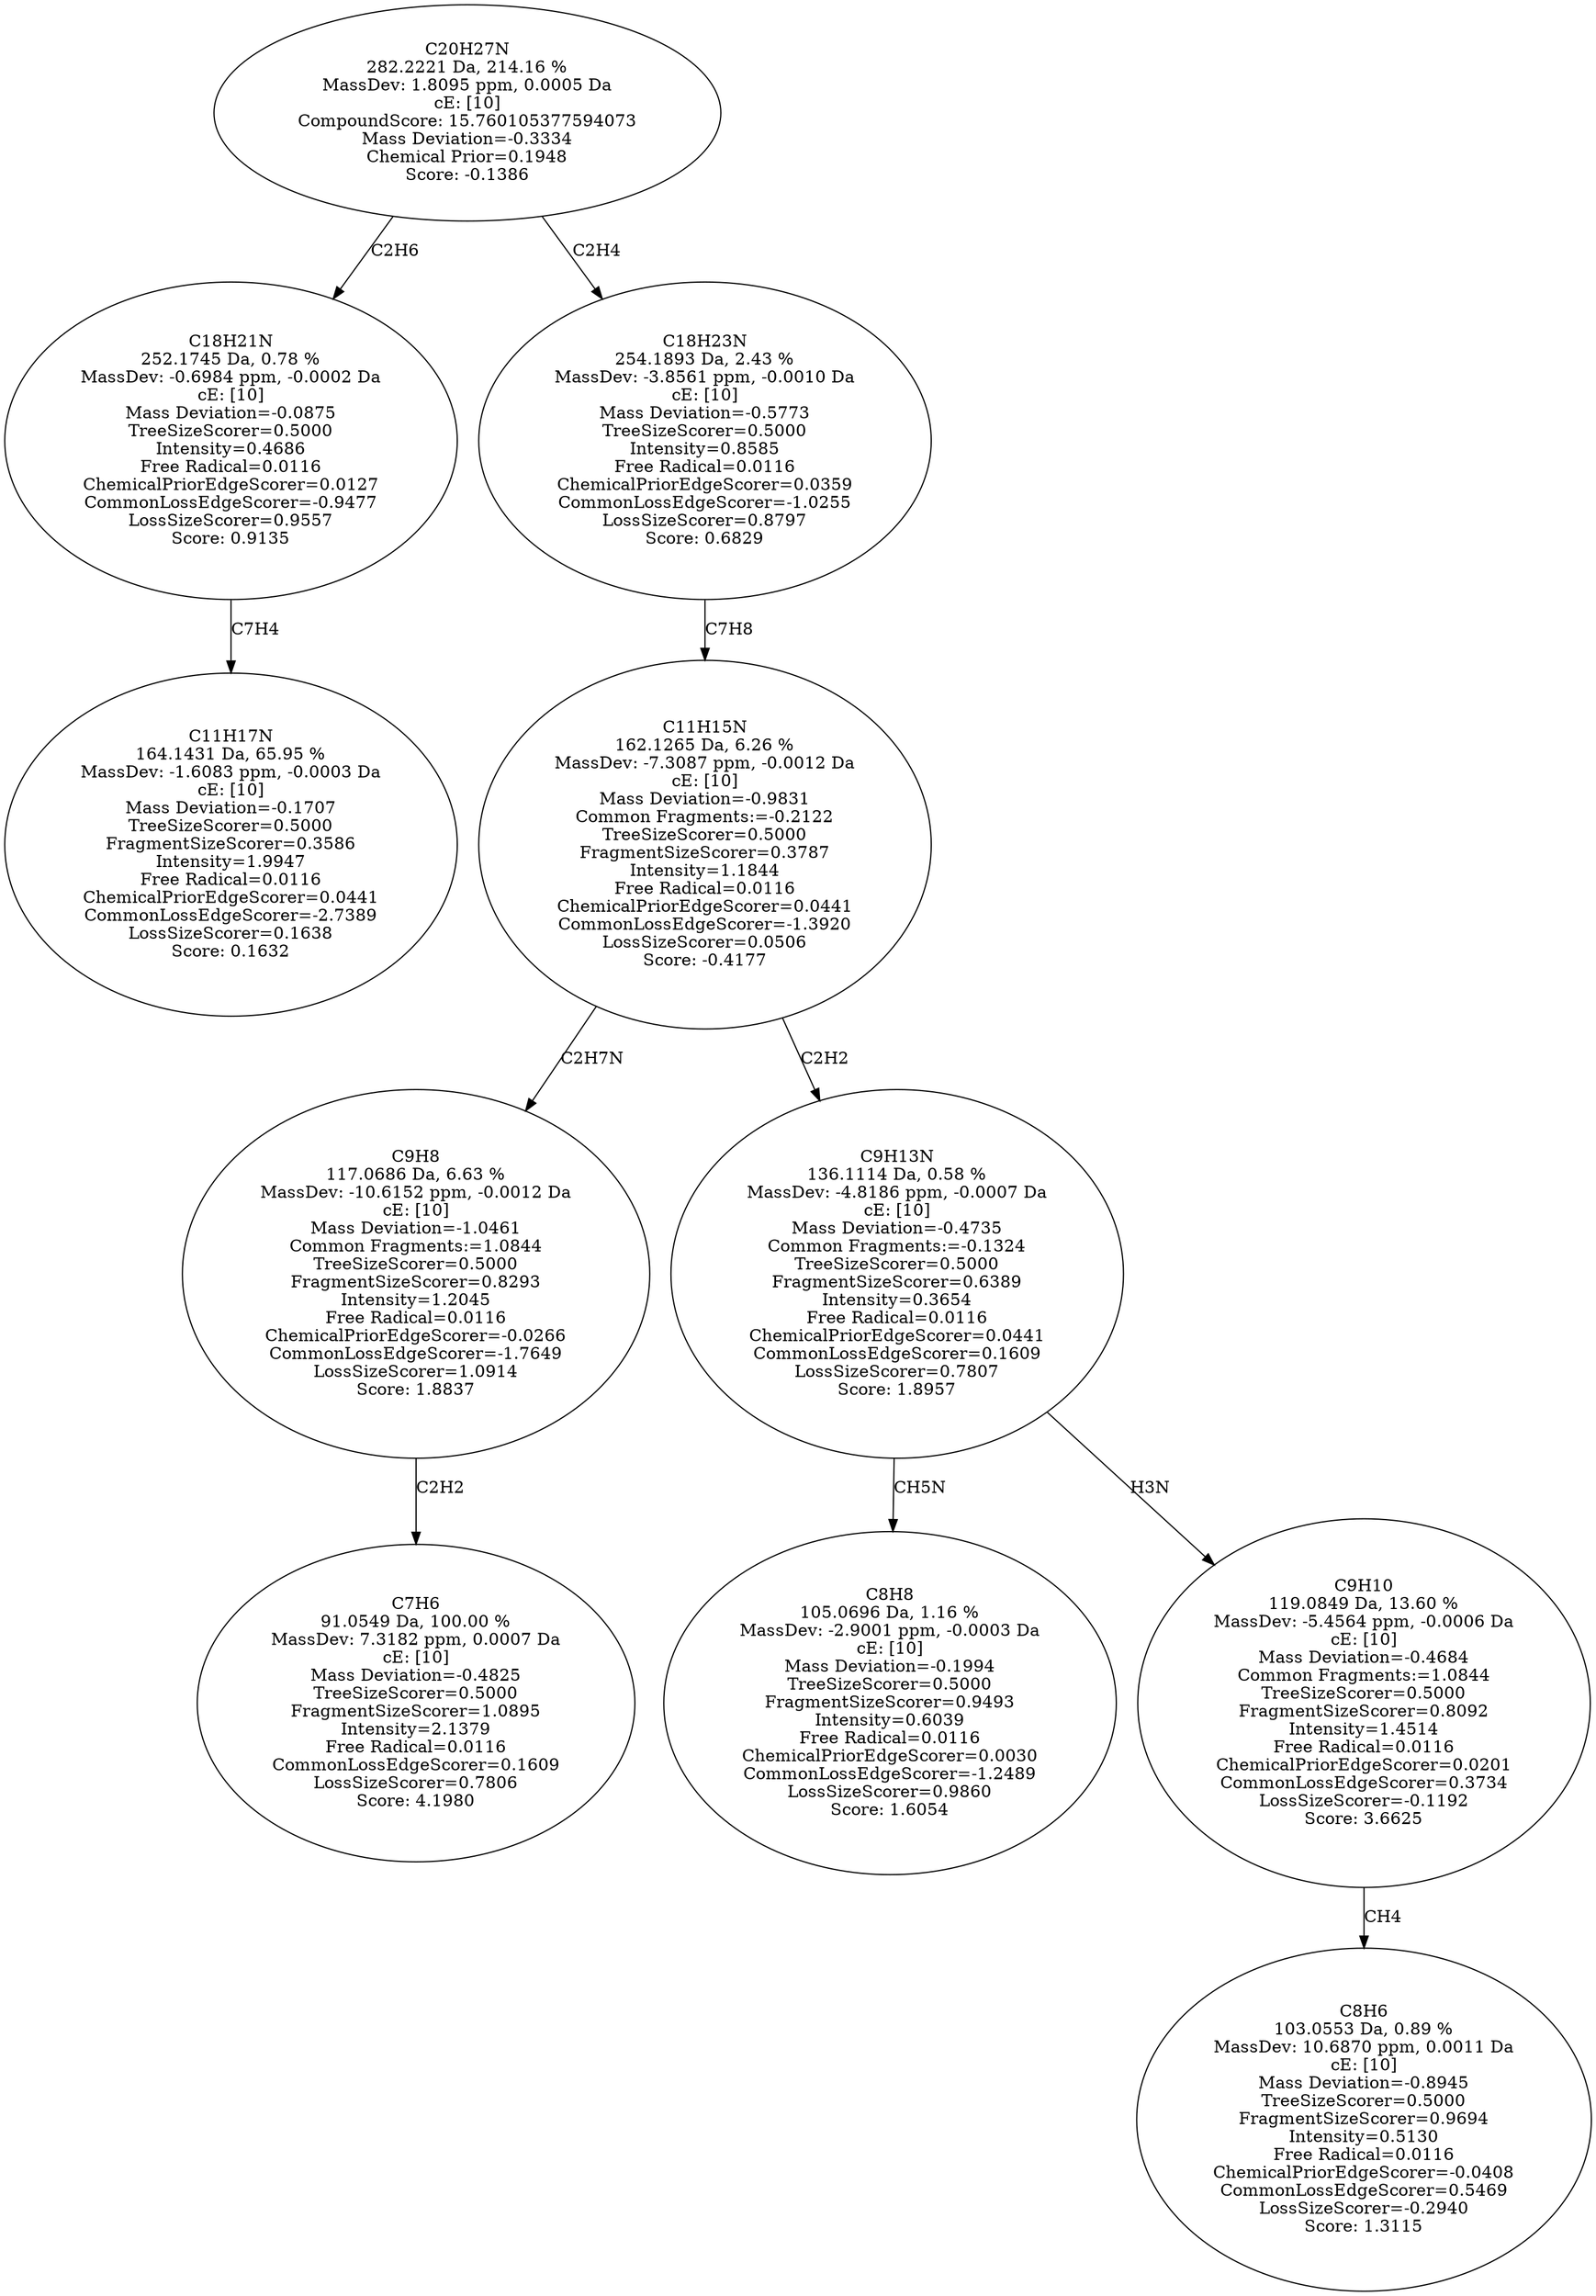 strict digraph {
v1 [label="C11H17N\n164.1431 Da, 65.95 %\nMassDev: -1.6083 ppm, -0.0003 Da\ncE: [10]\nMass Deviation=-0.1707\nTreeSizeScorer=0.5000\nFragmentSizeScorer=0.3586\nIntensity=1.9947\nFree Radical=0.0116\nChemicalPriorEdgeScorer=0.0441\nCommonLossEdgeScorer=-2.7389\nLossSizeScorer=0.1638\nScore: 0.1632"];
v2 [label="C18H21N\n252.1745 Da, 0.78 %\nMassDev: -0.6984 ppm, -0.0002 Da\ncE: [10]\nMass Deviation=-0.0875\nTreeSizeScorer=0.5000\nIntensity=0.4686\nFree Radical=0.0116\nChemicalPriorEdgeScorer=0.0127\nCommonLossEdgeScorer=-0.9477\nLossSizeScorer=0.9557\nScore: 0.9135"];
v3 [label="C7H6\n91.0549 Da, 100.00 %\nMassDev: 7.3182 ppm, 0.0007 Da\ncE: [10]\nMass Deviation=-0.4825\nTreeSizeScorer=0.5000\nFragmentSizeScorer=1.0895\nIntensity=2.1379\nFree Radical=0.0116\nCommonLossEdgeScorer=0.1609\nLossSizeScorer=0.7806\nScore: 4.1980"];
v4 [label="C9H8\n117.0686 Da, 6.63 %\nMassDev: -10.6152 ppm, -0.0012 Da\ncE: [10]\nMass Deviation=-1.0461\nCommon Fragments:=1.0844\nTreeSizeScorer=0.5000\nFragmentSizeScorer=0.8293\nIntensity=1.2045\nFree Radical=0.0116\nChemicalPriorEdgeScorer=-0.0266\nCommonLossEdgeScorer=-1.7649\nLossSizeScorer=1.0914\nScore: 1.8837"];
v5 [label="C8H8\n105.0696 Da, 1.16 %\nMassDev: -2.9001 ppm, -0.0003 Da\ncE: [10]\nMass Deviation=-0.1994\nTreeSizeScorer=0.5000\nFragmentSizeScorer=0.9493\nIntensity=0.6039\nFree Radical=0.0116\nChemicalPriorEdgeScorer=0.0030\nCommonLossEdgeScorer=-1.2489\nLossSizeScorer=0.9860\nScore: 1.6054"];
v6 [label="C8H6\n103.0553 Da, 0.89 %\nMassDev: 10.6870 ppm, 0.0011 Da\ncE: [10]\nMass Deviation=-0.8945\nTreeSizeScorer=0.5000\nFragmentSizeScorer=0.9694\nIntensity=0.5130\nFree Radical=0.0116\nChemicalPriorEdgeScorer=-0.0408\nCommonLossEdgeScorer=0.5469\nLossSizeScorer=-0.2940\nScore: 1.3115"];
v7 [label="C9H10\n119.0849 Da, 13.60 %\nMassDev: -5.4564 ppm, -0.0006 Da\ncE: [10]\nMass Deviation=-0.4684\nCommon Fragments:=1.0844\nTreeSizeScorer=0.5000\nFragmentSizeScorer=0.8092\nIntensity=1.4514\nFree Radical=0.0116\nChemicalPriorEdgeScorer=0.0201\nCommonLossEdgeScorer=0.3734\nLossSizeScorer=-0.1192\nScore: 3.6625"];
v8 [label="C9H13N\n136.1114 Da, 0.58 %\nMassDev: -4.8186 ppm, -0.0007 Da\ncE: [10]\nMass Deviation=-0.4735\nCommon Fragments:=-0.1324\nTreeSizeScorer=0.5000\nFragmentSizeScorer=0.6389\nIntensity=0.3654\nFree Radical=0.0116\nChemicalPriorEdgeScorer=0.0441\nCommonLossEdgeScorer=0.1609\nLossSizeScorer=0.7807\nScore: 1.8957"];
v9 [label="C11H15N\n162.1265 Da, 6.26 %\nMassDev: -7.3087 ppm, -0.0012 Da\ncE: [10]\nMass Deviation=-0.9831\nCommon Fragments:=-0.2122\nTreeSizeScorer=0.5000\nFragmentSizeScorer=0.3787\nIntensity=1.1844\nFree Radical=0.0116\nChemicalPriorEdgeScorer=0.0441\nCommonLossEdgeScorer=-1.3920\nLossSizeScorer=0.0506\nScore: -0.4177"];
v10 [label="C18H23N\n254.1893 Da, 2.43 %\nMassDev: -3.8561 ppm, -0.0010 Da\ncE: [10]\nMass Deviation=-0.5773\nTreeSizeScorer=0.5000\nIntensity=0.8585\nFree Radical=0.0116\nChemicalPriorEdgeScorer=0.0359\nCommonLossEdgeScorer=-1.0255\nLossSizeScorer=0.8797\nScore: 0.6829"];
v11 [label="C20H27N\n282.2221 Da, 214.16 %\nMassDev: 1.8095 ppm, 0.0005 Da\ncE: [10]\nCompoundScore: 15.760105377594073\nMass Deviation=-0.3334\nChemical Prior=0.1948\nScore: -0.1386"];
v2 -> v1 [label="C7H4"];
v11 -> v2 [label="C2H6"];
v4 -> v3 [label="C2H2"];
v9 -> v4 [label="C2H7N"];
v8 -> v5 [label="CH5N"];
v7 -> v6 [label="CH4"];
v8 -> v7 [label="H3N"];
v9 -> v8 [label="C2H2"];
v10 -> v9 [label="C7H8"];
v11 -> v10 [label="C2H4"];
}